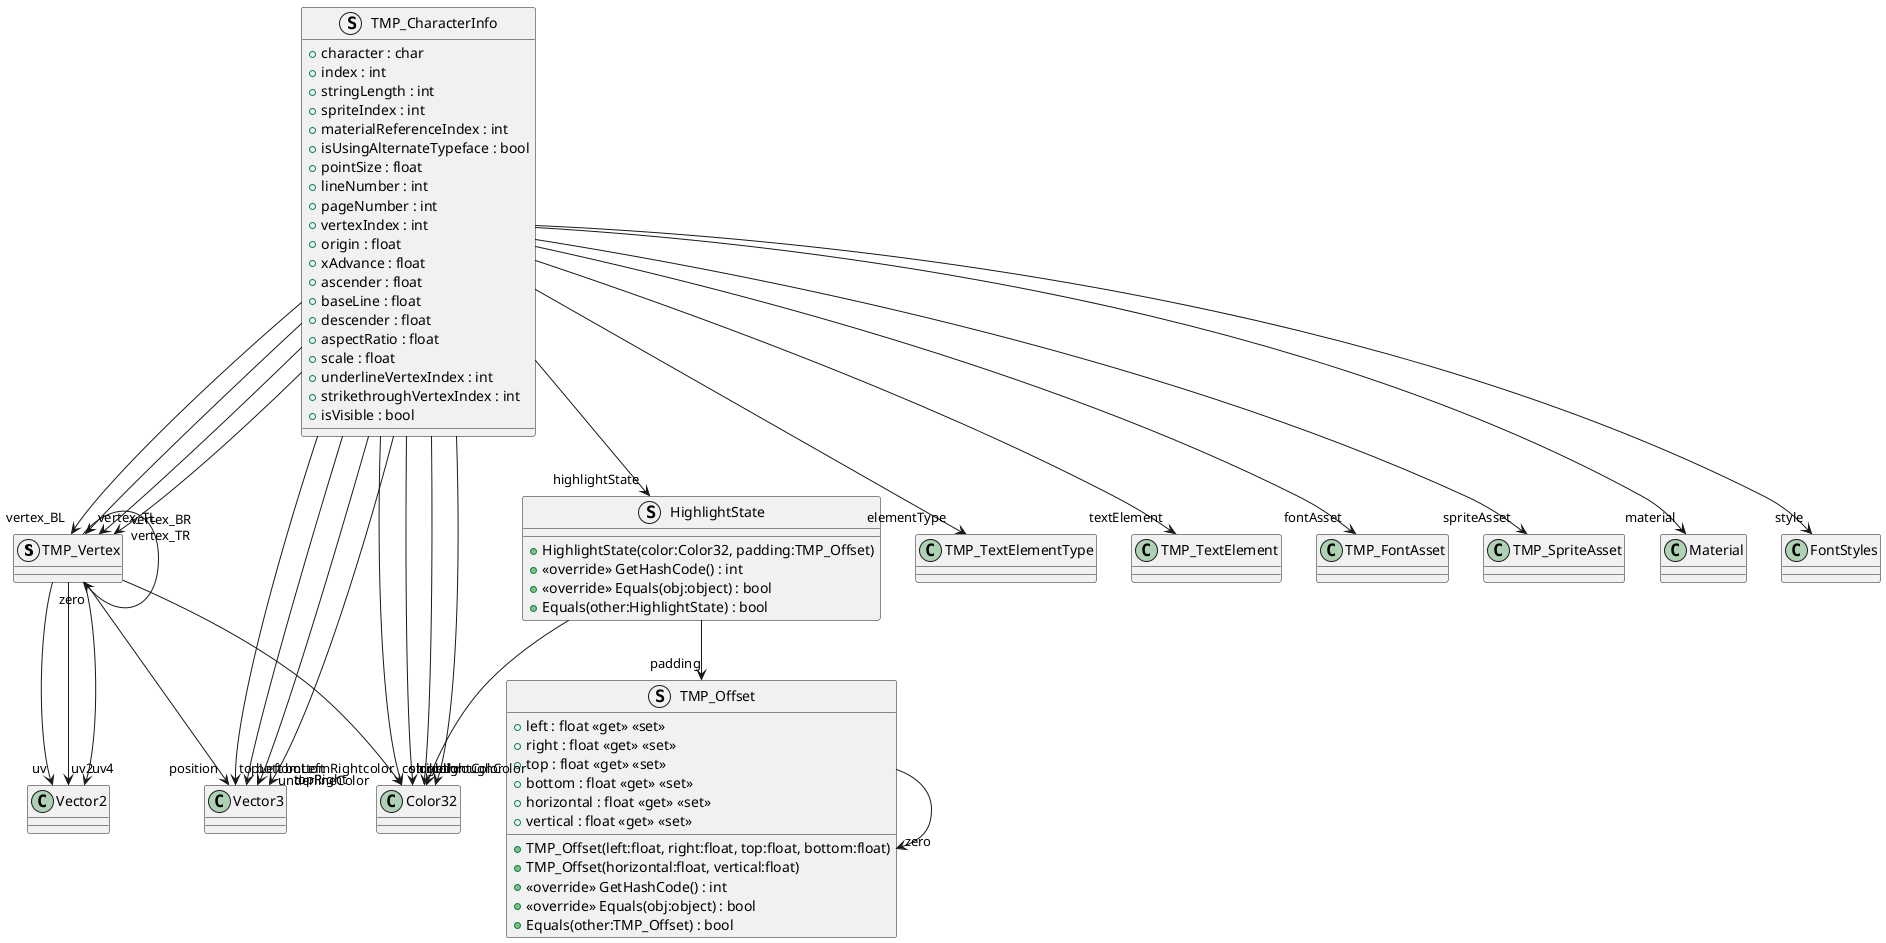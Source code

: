 @startuml
struct TMP_Vertex {
}
struct TMP_Offset {
    + left : float <<get>> <<set>>
    + right : float <<get>> <<set>>
    + top : float <<get>> <<set>>
    + bottom : float <<get>> <<set>>
    + horizontal : float <<get>> <<set>>
    + vertical : float <<get>> <<set>>
    + TMP_Offset(left:float, right:float, top:float, bottom:float)
    + TMP_Offset(horizontal:float, vertical:float)
    + <<override>> GetHashCode() : int
    + <<override>> Equals(obj:object) : bool
    + Equals(other:TMP_Offset) : bool
}
struct HighlightState {
    + HighlightState(color:Color32, padding:TMP_Offset)
    + <<override>> GetHashCode() : int
    + <<override>> Equals(obj:object) : bool
    + Equals(other:HighlightState) : bool
}
struct TMP_CharacterInfo {
    + character : char
    + index : int
    + stringLength : int
    + spriteIndex : int
    + materialReferenceIndex : int
    + isUsingAlternateTypeface : bool
    + pointSize : float
    + lineNumber : int
    + pageNumber : int
    + vertexIndex : int
    + origin : float
    + xAdvance : float
    + ascender : float
    + baseLine : float
    + descender : float
    + aspectRatio : float
    + scale : float
    + underlineVertexIndex : int
    + strikethroughVertexIndex : int
    + isVisible : bool
}
TMP_Vertex --> "position" Vector3
TMP_Vertex --> "uv" Vector2
TMP_Vertex --> "uv2" Vector2
TMP_Vertex --> "uv4" Vector2
TMP_Vertex --> "color" Color32
TMP_Vertex --> "zero" TMP_Vertex
TMP_Offset --> "zero" TMP_Offset
HighlightState --> "color" Color32
HighlightState --> "padding" TMP_Offset
TMP_CharacterInfo --> "elementType" TMP_TextElementType
TMP_CharacterInfo --> "textElement" TMP_TextElement
TMP_CharacterInfo --> "fontAsset" TMP_FontAsset
TMP_CharacterInfo --> "spriteAsset" TMP_SpriteAsset
TMP_CharacterInfo --> "material" Material
TMP_CharacterInfo --> "vertex_BL" TMP_Vertex
TMP_CharacterInfo --> "vertex_TL" TMP_Vertex
TMP_CharacterInfo --> "vertex_TR" TMP_Vertex
TMP_CharacterInfo --> "vertex_BR" TMP_Vertex
TMP_CharacterInfo --> "topLeft" Vector3
TMP_CharacterInfo --> "bottomLeft" Vector3
TMP_CharacterInfo --> "topRight" Vector3
TMP_CharacterInfo --> "bottomRight" Vector3
TMP_CharacterInfo --> "color" Color32
TMP_CharacterInfo --> "underlineColor" Color32
TMP_CharacterInfo --> "strikethroughColor" Color32
TMP_CharacterInfo --> "highlightColor" Color32
TMP_CharacterInfo --> "highlightState" HighlightState
TMP_CharacterInfo --> "style" FontStyles
@enduml
